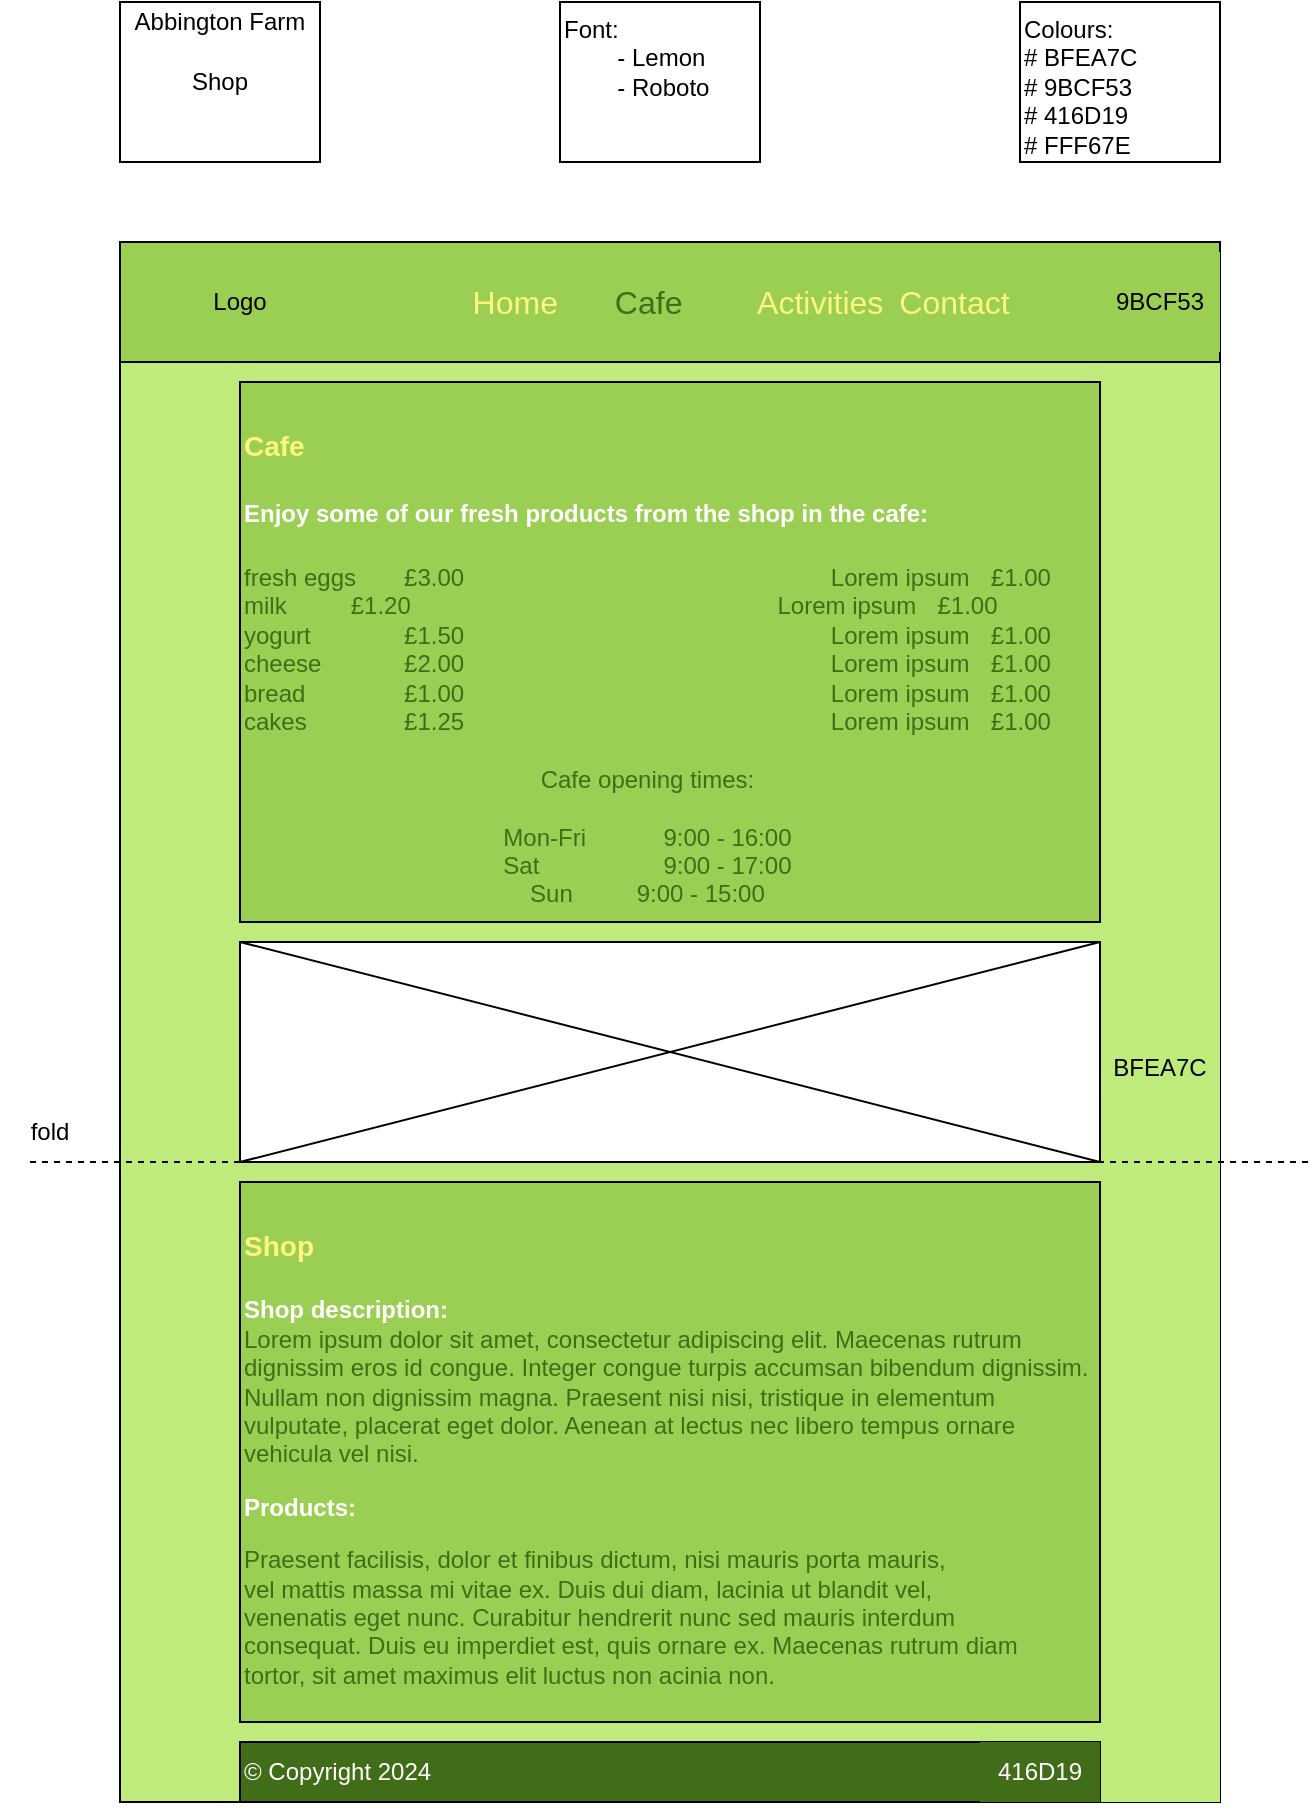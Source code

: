 <mxfile version="23.1.5" type="device">
  <diagram name="Page-1" id="TmDt9XGM6VzQtZlpyaEq">
    <mxGraphModel dx="746" dy="1153" grid="1" gridSize="10" guides="1" tooltips="1" connect="1" arrows="1" fold="1" page="1" pageScale="1" pageWidth="827" pageHeight="1169" math="0" shadow="0">
      <root>
        <mxCell id="0" />
        <mxCell id="1" parent="0" />
        <mxCell id="0ws95KaB-2t9atwoKgnw-3" value="Font:&lt;br&gt;&lt;span style=&quot;white-space: pre;&quot;&gt;&#x9;&lt;/span&gt;- Lemon&lt;br&gt;&lt;span style=&quot;white-space: pre;&quot;&gt;&#x9;&lt;/span&gt;- Roboto" style="rounded=0;whiteSpace=wrap;html=1;align=left;verticalAlign=top;fontStyle=0" vertex="1" parent="1">
          <mxGeometry x="320" y="40" width="100" height="80" as="geometry" />
        </mxCell>
        <mxCell id="0ws95KaB-2t9atwoKgnw-4" value="Colours:&lt;span style=&quot;&quot;&gt; &lt;br&gt;# BFEA7C&lt;br&gt;# 9BCF53&lt;br&gt;# 416D19&lt;br&gt;# FFF67E&lt;br&gt;&lt;/span&gt;" style="rounded=0;whiteSpace=wrap;html=1;align=left;verticalAlign=top;fontStyle=0" vertex="1" parent="1">
          <mxGeometry x="550" y="40" width="100" height="80" as="geometry" />
        </mxCell>
        <mxCell id="0ws95KaB-2t9atwoKgnw-5" value="" style="group" vertex="1" connectable="0" parent="1">
          <mxGeometry x="100" y="40" width="100" height="80" as="geometry" />
        </mxCell>
        <mxCell id="0ws95KaB-2t9atwoKgnw-1" value="Shop" style="rounded=0;whiteSpace=wrap;html=1;align=center;verticalAlign=middle;" vertex="1" parent="0ws95KaB-2t9atwoKgnw-5">
          <mxGeometry width="100" height="80" as="geometry" />
        </mxCell>
        <mxCell id="0ws95KaB-2t9atwoKgnw-2" value="Abbington Farm" style="rounded=0;whiteSpace=wrap;html=1;strokeColor=none;fillColor=none;" vertex="1" parent="0ws95KaB-2t9atwoKgnw-5">
          <mxGeometry x="5" width="90" height="20" as="geometry" />
        </mxCell>
        <mxCell id="0ws95KaB-2t9atwoKgnw-23" value="" style="rounded=0;whiteSpace=wrap;html=1;fillColor=#BFEA7C;" vertex="1" parent="1">
          <mxGeometry x="100" y="220" width="550" height="720" as="geometry" />
        </mxCell>
        <mxCell id="0ws95KaB-2t9atwoKgnw-8" value="B&lt;span style=&quot;&quot;&gt;FEA7C&lt;/span&gt;&lt;div&gt;&lt;br/&gt;&lt;/div&gt;" style="rounded=0;whiteSpace=wrap;html=1;strokeColor=none;fillColor=#BFEA7C;" vertex="1" parent="1">
          <mxGeometry x="590" y="220" width="60" height="720" as="geometry" />
        </mxCell>
        <mxCell id="0ws95KaB-2t9atwoKgnw-9" value="&lt;div align=&quot;left&quot; style=&quot;font-size: 16px;&quot;&gt;&lt;font color=&quot;#fff67e&quot; style=&quot;font-size: 16px;&quot;&gt;&lt;span style=&quot;white-space: pre;&quot;&gt;&#x9;&lt;/span&gt;&lt;span style=&quot;white-space: pre;&quot;&gt;&#x9;&lt;/span&gt;&lt;/font&gt;&lt;font color=&quot;#fff67e&quot; style=&quot;font-size: 16px;&quot;&gt;Home&lt;/font&gt;&lt;font color=&quot;#fff67e&quot; style=&quot;font-size: 16px;&quot;&gt; &lt;span style=&quot;white-space: pre;&quot;&gt;&#x9;&lt;/span&gt;&lt;/font&gt;&lt;font style=&quot;font-size: 16px;&quot;&gt;Cafe&lt;/font&gt;&lt;font color=&quot;#fff67e&quot; style=&quot;font-size: 16px;&quot;&gt; &lt;span style=&quot;white-space: pre;&quot;&gt;&#x9;&lt;/span&gt;Activities &lt;span style=&quot;white-space: pre;&quot;&gt;&#x9;&lt;/span&gt;Contact&lt;br style=&quot;font-size: 16px;&quot;&gt;&lt;/font&gt;&lt;/div&gt;" style="rounded=0;whiteSpace=wrap;html=1;fillColor=#9BCF53;fontSize=16;fontColor=#416D19;" vertex="1" parent="1">
          <mxGeometry x="100" y="160" width="550" height="60" as="geometry" />
        </mxCell>
        <mxCell id="0ws95KaB-2t9atwoKgnw-10" value="Logo" style="rounded=0;whiteSpace=wrap;html=1;strokeColor=none;fillColor=none;" vertex="1" parent="1">
          <mxGeometry x="100" y="160" width="120" height="60" as="geometry" />
        </mxCell>
        <mxCell id="0ws95KaB-2t9atwoKgnw-19" value="&lt;font color=&quot;#fff67e&quot; size=&quot;1&quot;&gt;&lt;b style=&quot;font-size: 14px;&quot;&gt;&lt;br&gt;Cafe&lt;br&gt;&lt;br&gt;&lt;/b&gt;&lt;/font&gt;&lt;b&gt;&lt;font color=&quot;#ffffff&quot;&gt;Enjoy some of our fresh products from the shop in the cafe:&lt;/font&gt;&lt;/b&gt;&lt;font color=&quot;#fff67e&quot; size=&quot;1&quot;&gt;&lt;b style=&quot;font-size: 14px;&quot;&gt;&lt;br&gt;&lt;br&gt;&lt;/b&gt;&lt;/font&gt;&lt;font color=&quot;#416d19&quot;&gt;fresh eggs&lt;span style=&quot;white-space: pre;&quot;&gt;&#x9;&lt;/span&gt;£3.00&lt;span style=&quot;white-space: pre;&quot;&gt;&#x9;&lt;/span&gt;&lt;span style=&quot;white-space: pre;&quot;&gt;&#x9;&lt;/span&gt;&lt;span style=&quot;white-space: pre;&quot;&gt;&#x9;&lt;/span&gt;&lt;span style=&quot;white-space: pre;&quot;&gt;&#x9;&lt;/span&gt;&lt;span style=&quot;white-space: pre;&quot;&gt;&#x9;&lt;/span&gt;&lt;span style=&quot;white-space: pre;&quot;&gt;&#x9;&lt;/span&gt;&lt;span style=&quot;white-space: pre;&quot;&gt;&#x9;&lt;/span&gt;Lorem ipsum&lt;span style=&quot;white-space: pre;&quot;&gt;&#x9;&lt;/span&gt;£1.00 &lt;br&gt;milk&lt;span style=&quot;white-space: pre;&quot;&gt;&#x9;&lt;/span&gt;&lt;span style=&quot;white-space: pre;&quot;&gt;&#x9;&lt;/span&gt;£1.20&lt;span style=&quot;white-space: pre;&quot;&gt;&#x9;&lt;/span&gt;&lt;span style=&quot;white-space: pre;&quot;&gt;&#x9;&lt;/span&gt;&lt;span style=&quot;white-space: pre;&quot;&gt;&#x9;&lt;/span&gt;&lt;span style=&quot;white-space: pre;&quot;&gt;&#x9;&lt;/span&gt;&lt;span style=&quot;white-space: pre;&quot;&gt;&#x9;&lt;/span&gt;&lt;span style=&quot;white-space: pre;&quot;&gt;&#x9;&lt;/span&gt;&lt;span style=&quot;white-space: pre;&quot;&gt;&#x9;Lorem ipsum&lt;span style=&quot;white-space: pre;&quot;&gt;&#x9;&lt;/span&gt;£1.00&lt;/span&gt;&lt;br&gt;yogurt&lt;span style=&quot;white-space: pre;&quot;&gt;&#x9;&lt;/span&gt;&lt;span style=&quot;white-space: pre;&quot;&gt;&#x9;&lt;/span&gt;£1.50&lt;span style=&quot;white-space: pre;&quot;&gt;&#x9;&lt;/span&gt;&lt;span style=&quot;white-space: pre;&quot;&gt;&#x9;&lt;/span&gt;&lt;span style=&quot;white-space: pre;&quot;&gt;&#x9;&lt;/span&gt;&lt;span style=&quot;white-space: pre;&quot;&gt;&#x9;&lt;/span&gt;&lt;span style=&quot;white-space: pre;&quot;&gt;&#x9;&lt;/span&gt;&lt;span style=&quot;white-space: pre;&quot;&gt;&#x9;&lt;/span&gt;&lt;span style=&quot;white-space: pre;&quot;&gt;&#x9;&lt;/span&gt;Lorem ipsum&lt;span style=&quot;white-space: pre;&quot;&gt;&#x9;&lt;/span&gt;£1.00&lt;br&gt;cheese&lt;span style=&quot;white-space: pre;&quot;&gt;&#x9;&lt;/span&gt;&lt;span style=&quot;white-space: pre;&quot;&gt;&#x9;&lt;/span&gt;£2.00&lt;span style=&quot;white-space: pre;&quot;&gt;&#x9;&lt;/span&gt;&lt;span style=&quot;white-space: pre;&quot;&gt;&#x9;&lt;/span&gt;&lt;span style=&quot;white-space: pre;&quot;&gt;&#x9;&lt;/span&gt;&lt;span style=&quot;white-space: pre;&quot;&gt;&#x9;&lt;/span&gt;&lt;span style=&quot;white-space: pre;&quot;&gt;&#x9;&lt;/span&gt;&lt;span style=&quot;white-space: pre;&quot;&gt;&#x9;&lt;/span&gt;&lt;span style=&quot;white-space: pre;&quot;&gt;&#x9;&lt;/span&gt;Lorem ipsum&lt;span style=&quot;white-space: pre;&quot;&gt;&#x9;&lt;/span&gt;£1.00&lt;br&gt;bread&lt;span style=&quot;white-space: pre;&quot;&gt;&#x9;&lt;/span&gt;&lt;span style=&quot;white-space: pre;&quot;&gt;&#x9;&lt;/span&gt;£1.00&lt;span style=&quot;white-space: pre;&quot;&gt;&#x9;&lt;/span&gt;&lt;span style=&quot;white-space: pre;&quot;&gt;&#x9;&lt;/span&gt;&lt;span style=&quot;white-space: pre;&quot;&gt;&#x9;&lt;/span&gt;&lt;span style=&quot;white-space: pre;&quot;&gt;&#x9;&lt;/span&gt;&lt;span style=&quot;white-space: pre;&quot;&gt;&#x9;&lt;/span&gt;&lt;span style=&quot;white-space: pre;&quot;&gt;&#x9;&lt;/span&gt;&lt;span style=&quot;white-space: pre;&quot;&gt;&#x9;&lt;/span&gt;Lorem ipsum&lt;span style=&quot;white-space: pre;&quot;&gt;&#x9;&lt;/span&gt;£1.00&lt;br&gt;cakes&lt;span style=&quot;white-space: pre;&quot;&gt;&#x9;&lt;/span&gt;&lt;span style=&quot;white-space: pre;&quot;&gt;&#x9;&lt;/span&gt;£1.25&lt;span style=&quot;white-space: pre;&quot;&gt;&#x9;&lt;/span&gt;&lt;span style=&quot;white-space: pre;&quot;&gt;&#x9;&lt;/span&gt;&lt;span style=&quot;white-space: pre;&quot;&gt;&#x9;&lt;/span&gt;&lt;span style=&quot;white-space: pre;&quot;&gt;&#x9;&lt;/span&gt;&lt;span style=&quot;white-space: pre;&quot;&gt;&#x9;&lt;/span&gt;&lt;span style=&quot;white-space: pre;&quot;&gt;&#x9;&lt;/span&gt;&lt;span style=&quot;white-space: pre;&quot;&gt;&#x9;&lt;/span&gt;Lorem ipsum&lt;span style=&quot;white-space: pre;&quot;&gt;&#x9;&lt;/span&gt;£1.00&lt;br&gt;&lt;br&gt;&lt;/font&gt;&lt;div align=&quot;center&quot;&gt;&lt;font color=&quot;#416d19&quot;&gt;Cafe opening times:&lt;/font&gt;&lt;br&gt;&lt;br&gt;&lt;font color=&quot;#416d19&quot;&gt;Mon-Fri&lt;span style=&quot;white-space: pre;&quot;&gt;&#x9;&lt;/span&gt;&lt;span style=&quot;white-space: pre;&quot;&gt;&#x9;&lt;/span&gt;9:00 - 16:00&lt;/font&gt;&lt;br&gt;&lt;font color=&quot;#416d19&quot;&gt;Sat&lt;span style=&quot;white-space: pre;&quot;&gt;&#x9;&lt;/span&gt;&lt;span style=&quot;white-space: pre;&quot;&gt;&#x9;&lt;/span&gt;&lt;span style=&quot;white-space: pre;&quot;&gt;&#x9;&lt;/span&gt;9:00 - 17:00&lt;/font&gt;&lt;br&gt;&lt;font color=&quot;#416d19&quot;&gt;Sun&lt;span style=&quot;white-space: pre;&quot;&gt;&#x9;&lt;/span&gt;&lt;span style=&quot;white-space: pre;&quot;&gt;&#x9;&lt;/span&gt;9:00 - 15:00&lt;/font&gt;&lt;br&gt;&lt;/div&gt;&lt;font color=&quot;#416d19&quot;&gt;&lt;br&gt;&lt;/font&gt;&lt;div&gt;&lt;br&gt;&lt;/div&gt;" style="rounded=0;whiteSpace=wrap;html=1;verticalAlign=top;align=left;fillColor=#9BCF53;" vertex="1" parent="1">
          <mxGeometry x="160" y="230" width="430" height="270" as="geometry" />
        </mxCell>
        <mxCell id="0ws95KaB-2t9atwoKgnw-22" value="&lt;p&gt;&lt;font color=&quot;#ffffff&quot;&gt;© Copyright 2024&lt;/font&gt;&lt;/p&gt;" style="rounded=0;whiteSpace=wrap;html=1;verticalAlign=middle;align=left;fillColor=#416D19;" vertex="1" parent="1">
          <mxGeometry x="160" y="910" width="430" height="30" as="geometry" />
        </mxCell>
        <mxCell id="0ws95KaB-2t9atwoKgnw-25" value="9BCF53" style="rounded=0;whiteSpace=wrap;html=1;fillColor=#9BCF53;strokeColor=none;" vertex="1" parent="1">
          <mxGeometry x="590" y="165" width="60" height="50" as="geometry" />
        </mxCell>
        <mxCell id="0ws95KaB-2t9atwoKgnw-26" value="&lt;font color=&quot;#ffffff&quot;&gt;416D19&lt;/font&gt;" style="rounded=0;whiteSpace=wrap;html=1;fillColor=#416D19;strokeColor=none;" vertex="1" parent="1">
          <mxGeometry x="530" y="910" width="60" height="30" as="geometry" />
        </mxCell>
        <mxCell id="0ws95KaB-2t9atwoKgnw-27" value="" style="rounded=0;whiteSpace=wrap;html=1;" vertex="1" parent="1">
          <mxGeometry x="160" y="510" width="430" height="110" as="geometry" />
        </mxCell>
        <mxCell id="0ws95KaB-2t9atwoKgnw-28" value="" style="endArrow=none;html=1;rounded=0;exitX=0;exitY=0;exitDx=0;exitDy=0;entryX=1;entryY=1;entryDx=0;entryDy=0;" edge="1" parent="1" source="0ws95KaB-2t9atwoKgnw-27" target="0ws95KaB-2t9atwoKgnw-27">
          <mxGeometry width="50" height="50" relative="1" as="geometry">
            <mxPoint x="340" y="510" as="sourcePoint" />
            <mxPoint x="390" y="460" as="targetPoint" />
          </mxGeometry>
        </mxCell>
        <mxCell id="0ws95KaB-2t9atwoKgnw-29" value="" style="endArrow=none;html=1;rounded=0;exitX=0;exitY=1;exitDx=0;exitDy=0;entryX=1;entryY=0;entryDx=0;entryDy=0;" edge="1" parent="1" source="0ws95KaB-2t9atwoKgnw-27" target="0ws95KaB-2t9atwoKgnw-27">
          <mxGeometry width="50" height="50" relative="1" as="geometry">
            <mxPoint x="90.0" y="600" as="sourcePoint" />
            <mxPoint x="530" y="610" as="targetPoint" />
          </mxGeometry>
        </mxCell>
        <mxCell id="0ws95KaB-2t9atwoKgnw-30" value="&lt;font color=&quot;#fff67e&quot; size=&quot;1&quot;&gt;&lt;b style=&quot;font-size: 14px;&quot;&gt;&lt;br&gt;Shop&lt;br&gt;&lt;br&gt;&lt;/b&gt;&lt;/font&gt;&lt;font color=&quot;#ffffff&quot;&gt;&lt;b&gt;Shop description:&lt;br&gt;&lt;/b&gt;&lt;/font&gt;&lt;div id=&quot;lipsum&quot;&gt;&lt;font color=&quot;#416d19&quot;&gt;Lorem ipsum dolor sit amet, consectetur adipiscing elit. Maecenas rutrum &lt;/font&gt;&lt;font color=&quot;#416d19&quot;&gt;dignissim eros id congue. Integer congue turpis accumsan bibendum &lt;/font&gt;&lt;font color=&quot;#416d19&quot;&gt;dignissim. Nullam non dignissim magna. Praesent nisi nisi, tristique in &lt;/font&gt;&lt;font color=&quot;#416d19&quot;&gt;elementum vulputate, placerat eget dolor. Aenean at lectus nec libero &lt;/font&gt;&lt;font color=&quot;#416d19&quot;&gt;tempus ornare vehicula vel nisi. &lt;/font&gt;&lt;br&gt;&lt;p&gt;&lt;font color=&quot;#ffffff&quot;&gt;&lt;b&gt;Products:&lt;/b&gt;&lt;/font&gt;&lt;/p&gt;&lt;p&gt;&lt;font color=&quot;#416d19&quot;&gt;Praesent facilisis, dolor et finibus dictum, nisi mauris porta mauris, &lt;br&gt;vel mattis massa mi vitae ex. Duis dui diam, lacinia ut blandit vel, &lt;br&gt;venenatis eget nunc. Curabitur hendrerit nunc sed mauris interdum &lt;br&gt;consequat. Duis eu imperdiet est, quis ornare ex. Maecenas rutrum diam &lt;br&gt;tortor, sit amet maximus elit luctus non acinia non. &lt;/font&gt;&lt;br&gt;&lt;/p&gt;&lt;/div&gt;&lt;br&gt;&lt;font color=&quot;#416d19&quot;&gt;&lt;br&gt;&lt;/font&gt;&lt;div&gt;&lt;br&gt;&lt;/div&gt;" style="rounded=0;whiteSpace=wrap;html=1;verticalAlign=top;align=left;fillColor=#9BCF53;" vertex="1" parent="1">
          <mxGeometry x="160" y="630" width="430" height="270" as="geometry" />
        </mxCell>
        <mxCell id="0ws95KaB-2t9atwoKgnw-32" value="" style="endArrow=none;dashed=1;html=1;rounded=0;" edge="1" parent="1">
          <mxGeometry width="50" height="50" relative="1" as="geometry">
            <mxPoint x="55" y="620" as="sourcePoint" />
            <mxPoint x="695" y="620" as="targetPoint" />
          </mxGeometry>
        </mxCell>
        <mxCell id="0ws95KaB-2t9atwoKgnw-33" value="fold" style="rounded=0;whiteSpace=wrap;html=1;strokeColor=none;fillColor=none;" vertex="1" parent="1">
          <mxGeometry x="40" y="590" width="50" height="30" as="geometry" />
        </mxCell>
      </root>
    </mxGraphModel>
  </diagram>
</mxfile>
